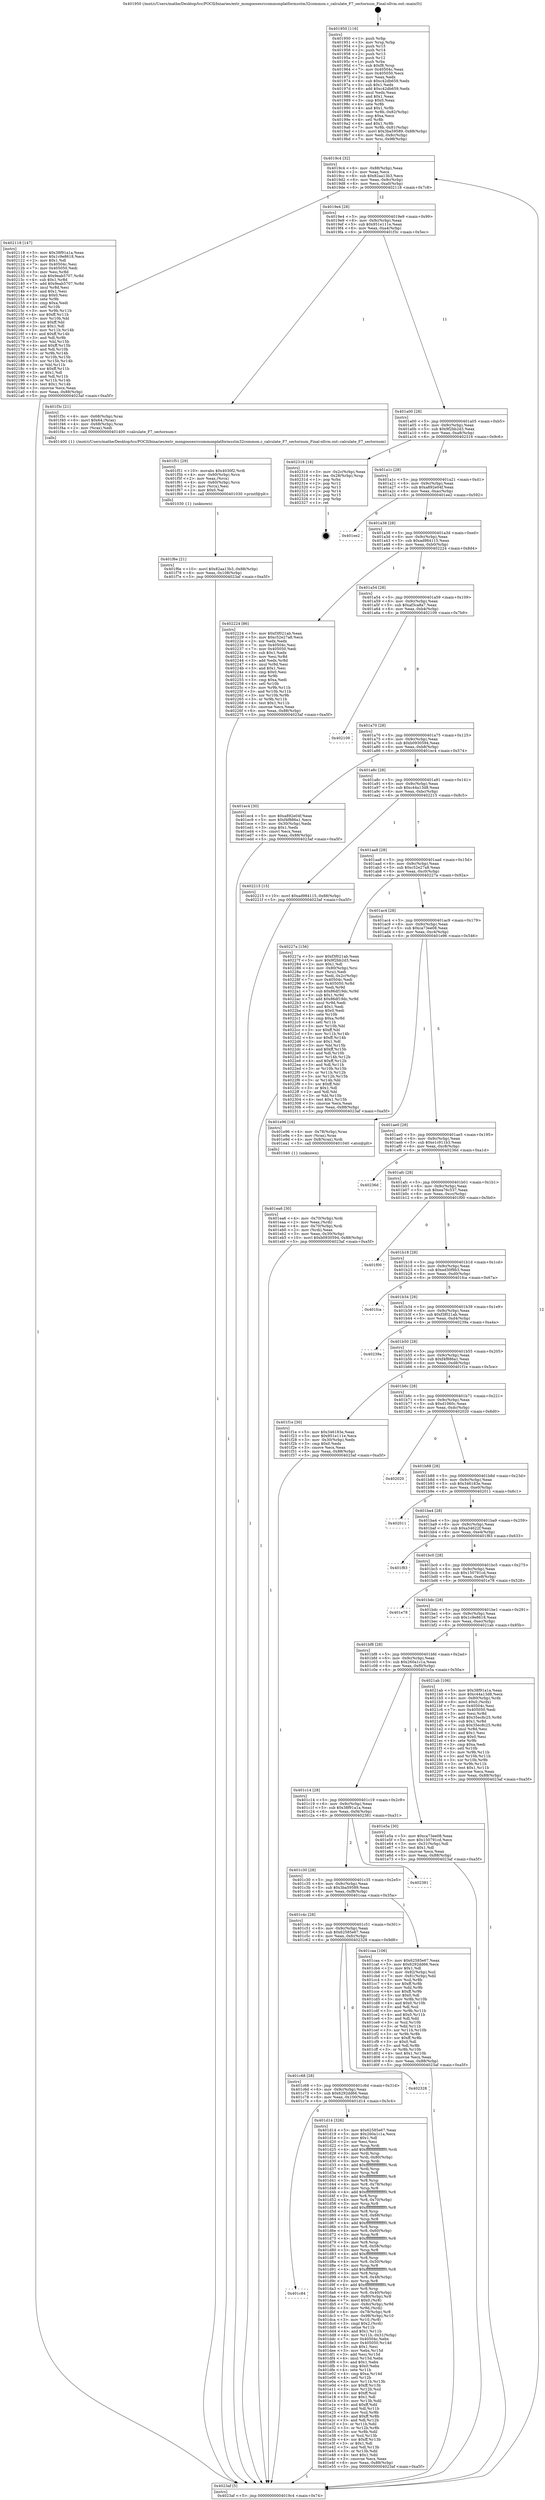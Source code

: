 digraph "0x401950" {
  label = "0x401950 (/mnt/c/Users/mathe/Desktop/tcc/POCII/binaries/extr_mongoosesrccommonplatformsstm32common.c_calculate_F7_sectornum_Final-ollvm.out::main(0))"
  labelloc = "t"
  node[shape=record]

  Entry [label="",width=0.3,height=0.3,shape=circle,fillcolor=black,style=filled]
  "0x4019c4" [label="{
     0x4019c4 [32]\l
     | [instrs]\l
     &nbsp;&nbsp;0x4019c4 \<+6\>: mov -0x88(%rbp),%eax\l
     &nbsp;&nbsp;0x4019ca \<+2\>: mov %eax,%ecx\l
     &nbsp;&nbsp;0x4019cc \<+6\>: sub $0x82aa13b3,%ecx\l
     &nbsp;&nbsp;0x4019d2 \<+6\>: mov %eax,-0x9c(%rbp)\l
     &nbsp;&nbsp;0x4019d8 \<+6\>: mov %ecx,-0xa0(%rbp)\l
     &nbsp;&nbsp;0x4019de \<+6\>: je 0000000000402118 \<main+0x7c8\>\l
  }"]
  "0x402118" [label="{
     0x402118 [147]\l
     | [instrs]\l
     &nbsp;&nbsp;0x402118 \<+5\>: mov $0x38f91a1a,%eax\l
     &nbsp;&nbsp;0x40211d \<+5\>: mov $0x1c9e8618,%ecx\l
     &nbsp;&nbsp;0x402122 \<+2\>: mov $0x1,%dl\l
     &nbsp;&nbsp;0x402124 \<+7\>: mov 0x40504c,%esi\l
     &nbsp;&nbsp;0x40212b \<+7\>: mov 0x405050,%edi\l
     &nbsp;&nbsp;0x402132 \<+3\>: mov %esi,%r8d\l
     &nbsp;&nbsp;0x402135 \<+7\>: sub $0x9eab5707,%r8d\l
     &nbsp;&nbsp;0x40213c \<+4\>: sub $0x1,%r8d\l
     &nbsp;&nbsp;0x402140 \<+7\>: add $0x9eab5707,%r8d\l
     &nbsp;&nbsp;0x402147 \<+4\>: imul %r8d,%esi\l
     &nbsp;&nbsp;0x40214b \<+3\>: and $0x1,%esi\l
     &nbsp;&nbsp;0x40214e \<+3\>: cmp $0x0,%esi\l
     &nbsp;&nbsp;0x402151 \<+4\>: sete %r9b\l
     &nbsp;&nbsp;0x402155 \<+3\>: cmp $0xa,%edi\l
     &nbsp;&nbsp;0x402158 \<+4\>: setl %r10b\l
     &nbsp;&nbsp;0x40215c \<+3\>: mov %r9b,%r11b\l
     &nbsp;&nbsp;0x40215f \<+4\>: xor $0xff,%r11b\l
     &nbsp;&nbsp;0x402163 \<+3\>: mov %r10b,%bl\l
     &nbsp;&nbsp;0x402166 \<+3\>: xor $0xff,%bl\l
     &nbsp;&nbsp;0x402169 \<+3\>: xor $0x1,%dl\l
     &nbsp;&nbsp;0x40216c \<+3\>: mov %r11b,%r14b\l
     &nbsp;&nbsp;0x40216f \<+4\>: and $0xff,%r14b\l
     &nbsp;&nbsp;0x402173 \<+3\>: and %dl,%r9b\l
     &nbsp;&nbsp;0x402176 \<+3\>: mov %bl,%r15b\l
     &nbsp;&nbsp;0x402179 \<+4\>: and $0xff,%r15b\l
     &nbsp;&nbsp;0x40217d \<+3\>: and %dl,%r10b\l
     &nbsp;&nbsp;0x402180 \<+3\>: or %r9b,%r14b\l
     &nbsp;&nbsp;0x402183 \<+3\>: or %r10b,%r15b\l
     &nbsp;&nbsp;0x402186 \<+3\>: xor %r15b,%r14b\l
     &nbsp;&nbsp;0x402189 \<+3\>: or %bl,%r11b\l
     &nbsp;&nbsp;0x40218c \<+4\>: xor $0xff,%r11b\l
     &nbsp;&nbsp;0x402190 \<+3\>: or $0x1,%dl\l
     &nbsp;&nbsp;0x402193 \<+3\>: and %dl,%r11b\l
     &nbsp;&nbsp;0x402196 \<+3\>: or %r11b,%r14b\l
     &nbsp;&nbsp;0x402199 \<+4\>: test $0x1,%r14b\l
     &nbsp;&nbsp;0x40219d \<+3\>: cmovne %ecx,%eax\l
     &nbsp;&nbsp;0x4021a0 \<+6\>: mov %eax,-0x88(%rbp)\l
     &nbsp;&nbsp;0x4021a6 \<+5\>: jmp 00000000004023af \<main+0xa5f\>\l
  }"]
  "0x4019e4" [label="{
     0x4019e4 [28]\l
     | [instrs]\l
     &nbsp;&nbsp;0x4019e4 \<+5\>: jmp 00000000004019e9 \<main+0x99\>\l
     &nbsp;&nbsp;0x4019e9 \<+6\>: mov -0x9c(%rbp),%eax\l
     &nbsp;&nbsp;0x4019ef \<+5\>: sub $0x951e111e,%eax\l
     &nbsp;&nbsp;0x4019f4 \<+6\>: mov %eax,-0xa4(%rbp)\l
     &nbsp;&nbsp;0x4019fa \<+6\>: je 0000000000401f3c \<main+0x5ec\>\l
  }"]
  Exit [label="",width=0.3,height=0.3,shape=circle,fillcolor=black,style=filled,peripheries=2]
  "0x401f3c" [label="{
     0x401f3c [21]\l
     | [instrs]\l
     &nbsp;&nbsp;0x401f3c \<+4\>: mov -0x68(%rbp),%rax\l
     &nbsp;&nbsp;0x401f40 \<+6\>: movl $0x64,(%rax)\l
     &nbsp;&nbsp;0x401f46 \<+4\>: mov -0x68(%rbp),%rax\l
     &nbsp;&nbsp;0x401f4a \<+2\>: mov (%rax),%edi\l
     &nbsp;&nbsp;0x401f4c \<+5\>: call 0000000000401400 \<calculate_F7_sectornum\>\l
     | [calls]\l
     &nbsp;&nbsp;0x401400 \{1\} (/mnt/c/Users/mathe/Desktop/tcc/POCII/binaries/extr_mongoosesrccommonplatformsstm32common.c_calculate_F7_sectornum_Final-ollvm.out::calculate_F7_sectornum)\l
  }"]
  "0x401a00" [label="{
     0x401a00 [28]\l
     | [instrs]\l
     &nbsp;&nbsp;0x401a00 \<+5\>: jmp 0000000000401a05 \<main+0xb5\>\l
     &nbsp;&nbsp;0x401a05 \<+6\>: mov -0x9c(%rbp),%eax\l
     &nbsp;&nbsp;0x401a0b \<+5\>: sub $0x9f2bb2d3,%eax\l
     &nbsp;&nbsp;0x401a10 \<+6\>: mov %eax,-0xa8(%rbp)\l
     &nbsp;&nbsp;0x401a16 \<+6\>: je 0000000000402316 \<main+0x9c6\>\l
  }"]
  "0x401f6e" [label="{
     0x401f6e [21]\l
     | [instrs]\l
     &nbsp;&nbsp;0x401f6e \<+10\>: movl $0x82aa13b3,-0x88(%rbp)\l
     &nbsp;&nbsp;0x401f78 \<+6\>: mov %eax,-0x108(%rbp)\l
     &nbsp;&nbsp;0x401f7e \<+5\>: jmp 00000000004023af \<main+0xa5f\>\l
  }"]
  "0x402316" [label="{
     0x402316 [18]\l
     | [instrs]\l
     &nbsp;&nbsp;0x402316 \<+3\>: mov -0x2c(%rbp),%eax\l
     &nbsp;&nbsp;0x402319 \<+4\>: lea -0x28(%rbp),%rsp\l
     &nbsp;&nbsp;0x40231d \<+1\>: pop %rbx\l
     &nbsp;&nbsp;0x40231e \<+2\>: pop %r12\l
     &nbsp;&nbsp;0x402320 \<+2\>: pop %r13\l
     &nbsp;&nbsp;0x402322 \<+2\>: pop %r14\l
     &nbsp;&nbsp;0x402324 \<+2\>: pop %r15\l
     &nbsp;&nbsp;0x402326 \<+1\>: pop %rbp\l
     &nbsp;&nbsp;0x402327 \<+1\>: ret\l
  }"]
  "0x401a1c" [label="{
     0x401a1c [28]\l
     | [instrs]\l
     &nbsp;&nbsp;0x401a1c \<+5\>: jmp 0000000000401a21 \<main+0xd1\>\l
     &nbsp;&nbsp;0x401a21 \<+6\>: mov -0x9c(%rbp),%eax\l
     &nbsp;&nbsp;0x401a27 \<+5\>: sub $0xa892e04f,%eax\l
     &nbsp;&nbsp;0x401a2c \<+6\>: mov %eax,-0xac(%rbp)\l
     &nbsp;&nbsp;0x401a32 \<+6\>: je 0000000000401ee2 \<main+0x592\>\l
  }"]
  "0x401f51" [label="{
     0x401f51 [29]\l
     | [instrs]\l
     &nbsp;&nbsp;0x401f51 \<+10\>: movabs $0x4030f2,%rdi\l
     &nbsp;&nbsp;0x401f5b \<+4\>: mov -0x60(%rbp),%rcx\l
     &nbsp;&nbsp;0x401f5f \<+2\>: mov %eax,(%rcx)\l
     &nbsp;&nbsp;0x401f61 \<+4\>: mov -0x60(%rbp),%rcx\l
     &nbsp;&nbsp;0x401f65 \<+2\>: mov (%rcx),%esi\l
     &nbsp;&nbsp;0x401f67 \<+2\>: mov $0x0,%al\l
     &nbsp;&nbsp;0x401f69 \<+5\>: call 0000000000401030 \<printf@plt\>\l
     | [calls]\l
     &nbsp;&nbsp;0x401030 \{1\} (unknown)\l
  }"]
  "0x401ee2" [label="{
     0x401ee2\l
  }", style=dashed]
  "0x401a38" [label="{
     0x401a38 [28]\l
     | [instrs]\l
     &nbsp;&nbsp;0x401a38 \<+5\>: jmp 0000000000401a3d \<main+0xed\>\l
     &nbsp;&nbsp;0x401a3d \<+6\>: mov -0x9c(%rbp),%eax\l
     &nbsp;&nbsp;0x401a43 \<+5\>: sub $0xad984115,%eax\l
     &nbsp;&nbsp;0x401a48 \<+6\>: mov %eax,-0xb0(%rbp)\l
     &nbsp;&nbsp;0x401a4e \<+6\>: je 0000000000402224 \<main+0x8d4\>\l
  }"]
  "0x401ea6" [label="{
     0x401ea6 [30]\l
     | [instrs]\l
     &nbsp;&nbsp;0x401ea6 \<+4\>: mov -0x70(%rbp),%rdi\l
     &nbsp;&nbsp;0x401eaa \<+2\>: mov %eax,(%rdi)\l
     &nbsp;&nbsp;0x401eac \<+4\>: mov -0x70(%rbp),%rdi\l
     &nbsp;&nbsp;0x401eb0 \<+2\>: mov (%rdi),%eax\l
     &nbsp;&nbsp;0x401eb2 \<+3\>: mov %eax,-0x30(%rbp)\l
     &nbsp;&nbsp;0x401eb5 \<+10\>: movl $0xb0930594,-0x88(%rbp)\l
     &nbsp;&nbsp;0x401ebf \<+5\>: jmp 00000000004023af \<main+0xa5f\>\l
  }"]
  "0x402224" [label="{
     0x402224 [86]\l
     | [instrs]\l
     &nbsp;&nbsp;0x402224 \<+5\>: mov $0xf3f021ab,%eax\l
     &nbsp;&nbsp;0x402229 \<+5\>: mov $0xc52e27a8,%ecx\l
     &nbsp;&nbsp;0x40222e \<+2\>: xor %edx,%edx\l
     &nbsp;&nbsp;0x402230 \<+7\>: mov 0x40504c,%esi\l
     &nbsp;&nbsp;0x402237 \<+7\>: mov 0x405050,%edi\l
     &nbsp;&nbsp;0x40223e \<+3\>: sub $0x1,%edx\l
     &nbsp;&nbsp;0x402241 \<+3\>: mov %esi,%r8d\l
     &nbsp;&nbsp;0x402244 \<+3\>: add %edx,%r8d\l
     &nbsp;&nbsp;0x402247 \<+4\>: imul %r8d,%esi\l
     &nbsp;&nbsp;0x40224b \<+3\>: and $0x1,%esi\l
     &nbsp;&nbsp;0x40224e \<+3\>: cmp $0x0,%esi\l
     &nbsp;&nbsp;0x402251 \<+4\>: sete %r9b\l
     &nbsp;&nbsp;0x402255 \<+3\>: cmp $0xa,%edi\l
     &nbsp;&nbsp;0x402258 \<+4\>: setl %r10b\l
     &nbsp;&nbsp;0x40225c \<+3\>: mov %r9b,%r11b\l
     &nbsp;&nbsp;0x40225f \<+3\>: and %r10b,%r11b\l
     &nbsp;&nbsp;0x402262 \<+3\>: xor %r10b,%r9b\l
     &nbsp;&nbsp;0x402265 \<+3\>: or %r9b,%r11b\l
     &nbsp;&nbsp;0x402268 \<+4\>: test $0x1,%r11b\l
     &nbsp;&nbsp;0x40226c \<+3\>: cmovne %ecx,%eax\l
     &nbsp;&nbsp;0x40226f \<+6\>: mov %eax,-0x88(%rbp)\l
     &nbsp;&nbsp;0x402275 \<+5\>: jmp 00000000004023af \<main+0xa5f\>\l
  }"]
  "0x401a54" [label="{
     0x401a54 [28]\l
     | [instrs]\l
     &nbsp;&nbsp;0x401a54 \<+5\>: jmp 0000000000401a59 \<main+0x109\>\l
     &nbsp;&nbsp;0x401a59 \<+6\>: mov -0x9c(%rbp),%eax\l
     &nbsp;&nbsp;0x401a5f \<+5\>: sub $0xaf3ca8a7,%eax\l
     &nbsp;&nbsp;0x401a64 \<+6\>: mov %eax,-0xb4(%rbp)\l
     &nbsp;&nbsp;0x401a6a \<+6\>: je 0000000000402109 \<main+0x7b9\>\l
  }"]
  "0x401c84" [label="{
     0x401c84\l
  }", style=dashed]
  "0x402109" [label="{
     0x402109\l
  }", style=dashed]
  "0x401a70" [label="{
     0x401a70 [28]\l
     | [instrs]\l
     &nbsp;&nbsp;0x401a70 \<+5\>: jmp 0000000000401a75 \<main+0x125\>\l
     &nbsp;&nbsp;0x401a75 \<+6\>: mov -0x9c(%rbp),%eax\l
     &nbsp;&nbsp;0x401a7b \<+5\>: sub $0xb0930594,%eax\l
     &nbsp;&nbsp;0x401a80 \<+6\>: mov %eax,-0xb8(%rbp)\l
     &nbsp;&nbsp;0x401a86 \<+6\>: je 0000000000401ec4 \<main+0x574\>\l
  }"]
  "0x401d14" [label="{
     0x401d14 [326]\l
     | [instrs]\l
     &nbsp;&nbsp;0x401d14 \<+5\>: mov $0x62585e67,%eax\l
     &nbsp;&nbsp;0x401d19 \<+5\>: mov $0x260a1c1a,%ecx\l
     &nbsp;&nbsp;0x401d1e \<+2\>: mov $0x1,%dl\l
     &nbsp;&nbsp;0x401d20 \<+2\>: xor %esi,%esi\l
     &nbsp;&nbsp;0x401d22 \<+3\>: mov %rsp,%rdi\l
     &nbsp;&nbsp;0x401d25 \<+4\>: add $0xfffffffffffffff0,%rdi\l
     &nbsp;&nbsp;0x401d29 \<+3\>: mov %rdi,%rsp\l
     &nbsp;&nbsp;0x401d2c \<+4\>: mov %rdi,-0x80(%rbp)\l
     &nbsp;&nbsp;0x401d30 \<+3\>: mov %rsp,%rdi\l
     &nbsp;&nbsp;0x401d33 \<+4\>: add $0xfffffffffffffff0,%rdi\l
     &nbsp;&nbsp;0x401d37 \<+3\>: mov %rdi,%rsp\l
     &nbsp;&nbsp;0x401d3a \<+3\>: mov %rsp,%r8\l
     &nbsp;&nbsp;0x401d3d \<+4\>: add $0xfffffffffffffff0,%r8\l
     &nbsp;&nbsp;0x401d41 \<+3\>: mov %r8,%rsp\l
     &nbsp;&nbsp;0x401d44 \<+4\>: mov %r8,-0x78(%rbp)\l
     &nbsp;&nbsp;0x401d48 \<+3\>: mov %rsp,%r8\l
     &nbsp;&nbsp;0x401d4b \<+4\>: add $0xfffffffffffffff0,%r8\l
     &nbsp;&nbsp;0x401d4f \<+3\>: mov %r8,%rsp\l
     &nbsp;&nbsp;0x401d52 \<+4\>: mov %r8,-0x70(%rbp)\l
     &nbsp;&nbsp;0x401d56 \<+3\>: mov %rsp,%r8\l
     &nbsp;&nbsp;0x401d59 \<+4\>: add $0xfffffffffffffff0,%r8\l
     &nbsp;&nbsp;0x401d5d \<+3\>: mov %r8,%rsp\l
     &nbsp;&nbsp;0x401d60 \<+4\>: mov %r8,-0x68(%rbp)\l
     &nbsp;&nbsp;0x401d64 \<+3\>: mov %rsp,%r8\l
     &nbsp;&nbsp;0x401d67 \<+4\>: add $0xfffffffffffffff0,%r8\l
     &nbsp;&nbsp;0x401d6b \<+3\>: mov %r8,%rsp\l
     &nbsp;&nbsp;0x401d6e \<+4\>: mov %r8,-0x60(%rbp)\l
     &nbsp;&nbsp;0x401d72 \<+3\>: mov %rsp,%r8\l
     &nbsp;&nbsp;0x401d75 \<+4\>: add $0xfffffffffffffff0,%r8\l
     &nbsp;&nbsp;0x401d79 \<+3\>: mov %r8,%rsp\l
     &nbsp;&nbsp;0x401d7c \<+4\>: mov %r8,-0x58(%rbp)\l
     &nbsp;&nbsp;0x401d80 \<+3\>: mov %rsp,%r8\l
     &nbsp;&nbsp;0x401d83 \<+4\>: add $0xfffffffffffffff0,%r8\l
     &nbsp;&nbsp;0x401d87 \<+3\>: mov %r8,%rsp\l
     &nbsp;&nbsp;0x401d8a \<+4\>: mov %r8,-0x50(%rbp)\l
     &nbsp;&nbsp;0x401d8e \<+3\>: mov %rsp,%r8\l
     &nbsp;&nbsp;0x401d91 \<+4\>: add $0xfffffffffffffff0,%r8\l
     &nbsp;&nbsp;0x401d95 \<+3\>: mov %r8,%rsp\l
     &nbsp;&nbsp;0x401d98 \<+4\>: mov %r8,-0x48(%rbp)\l
     &nbsp;&nbsp;0x401d9c \<+3\>: mov %rsp,%r8\l
     &nbsp;&nbsp;0x401d9f \<+4\>: add $0xfffffffffffffff0,%r8\l
     &nbsp;&nbsp;0x401da3 \<+3\>: mov %r8,%rsp\l
     &nbsp;&nbsp;0x401da6 \<+4\>: mov %r8,-0x40(%rbp)\l
     &nbsp;&nbsp;0x401daa \<+4\>: mov -0x80(%rbp),%r8\l
     &nbsp;&nbsp;0x401dae \<+7\>: movl $0x0,(%r8)\l
     &nbsp;&nbsp;0x401db5 \<+7\>: mov -0x8c(%rbp),%r9d\l
     &nbsp;&nbsp;0x401dbc \<+3\>: mov %r9d,(%rdi)\l
     &nbsp;&nbsp;0x401dbf \<+4\>: mov -0x78(%rbp),%r8\l
     &nbsp;&nbsp;0x401dc3 \<+7\>: mov -0x98(%rbp),%r10\l
     &nbsp;&nbsp;0x401dca \<+3\>: mov %r10,(%r8)\l
     &nbsp;&nbsp;0x401dcd \<+3\>: cmpl $0x2,(%rdi)\l
     &nbsp;&nbsp;0x401dd0 \<+4\>: setne %r11b\l
     &nbsp;&nbsp;0x401dd4 \<+4\>: and $0x1,%r11b\l
     &nbsp;&nbsp;0x401dd8 \<+4\>: mov %r11b,-0x31(%rbp)\l
     &nbsp;&nbsp;0x401ddc \<+7\>: mov 0x40504c,%ebx\l
     &nbsp;&nbsp;0x401de3 \<+8\>: mov 0x405050,%r14d\l
     &nbsp;&nbsp;0x401deb \<+3\>: sub $0x1,%esi\l
     &nbsp;&nbsp;0x401dee \<+3\>: mov %ebx,%r15d\l
     &nbsp;&nbsp;0x401df1 \<+3\>: add %esi,%r15d\l
     &nbsp;&nbsp;0x401df4 \<+4\>: imul %r15d,%ebx\l
     &nbsp;&nbsp;0x401df8 \<+3\>: and $0x1,%ebx\l
     &nbsp;&nbsp;0x401dfb \<+3\>: cmp $0x0,%ebx\l
     &nbsp;&nbsp;0x401dfe \<+4\>: sete %r11b\l
     &nbsp;&nbsp;0x401e02 \<+4\>: cmp $0xa,%r14d\l
     &nbsp;&nbsp;0x401e06 \<+4\>: setl %r12b\l
     &nbsp;&nbsp;0x401e0a \<+3\>: mov %r11b,%r13b\l
     &nbsp;&nbsp;0x401e0d \<+4\>: xor $0xff,%r13b\l
     &nbsp;&nbsp;0x401e11 \<+3\>: mov %r12b,%sil\l
     &nbsp;&nbsp;0x401e14 \<+4\>: xor $0xff,%sil\l
     &nbsp;&nbsp;0x401e18 \<+3\>: xor $0x1,%dl\l
     &nbsp;&nbsp;0x401e1b \<+3\>: mov %r13b,%dil\l
     &nbsp;&nbsp;0x401e1e \<+4\>: and $0xff,%dil\l
     &nbsp;&nbsp;0x401e22 \<+3\>: and %dl,%r11b\l
     &nbsp;&nbsp;0x401e25 \<+3\>: mov %sil,%r8b\l
     &nbsp;&nbsp;0x401e28 \<+4\>: and $0xff,%r8b\l
     &nbsp;&nbsp;0x401e2c \<+3\>: and %dl,%r12b\l
     &nbsp;&nbsp;0x401e2f \<+3\>: or %r11b,%dil\l
     &nbsp;&nbsp;0x401e32 \<+3\>: or %r12b,%r8b\l
     &nbsp;&nbsp;0x401e35 \<+3\>: xor %r8b,%dil\l
     &nbsp;&nbsp;0x401e38 \<+3\>: or %sil,%r13b\l
     &nbsp;&nbsp;0x401e3b \<+4\>: xor $0xff,%r13b\l
     &nbsp;&nbsp;0x401e3f \<+3\>: or $0x1,%dl\l
     &nbsp;&nbsp;0x401e42 \<+3\>: and %dl,%r13b\l
     &nbsp;&nbsp;0x401e45 \<+3\>: or %r13b,%dil\l
     &nbsp;&nbsp;0x401e48 \<+4\>: test $0x1,%dil\l
     &nbsp;&nbsp;0x401e4c \<+3\>: cmovne %ecx,%eax\l
     &nbsp;&nbsp;0x401e4f \<+6\>: mov %eax,-0x88(%rbp)\l
     &nbsp;&nbsp;0x401e55 \<+5\>: jmp 00000000004023af \<main+0xa5f\>\l
  }"]
  "0x401ec4" [label="{
     0x401ec4 [30]\l
     | [instrs]\l
     &nbsp;&nbsp;0x401ec4 \<+5\>: mov $0xa892e04f,%eax\l
     &nbsp;&nbsp;0x401ec9 \<+5\>: mov $0xf4f886a1,%ecx\l
     &nbsp;&nbsp;0x401ece \<+3\>: mov -0x30(%rbp),%edx\l
     &nbsp;&nbsp;0x401ed1 \<+3\>: cmp $0x1,%edx\l
     &nbsp;&nbsp;0x401ed4 \<+3\>: cmovl %ecx,%eax\l
     &nbsp;&nbsp;0x401ed7 \<+6\>: mov %eax,-0x88(%rbp)\l
     &nbsp;&nbsp;0x401edd \<+5\>: jmp 00000000004023af \<main+0xa5f\>\l
  }"]
  "0x401a8c" [label="{
     0x401a8c [28]\l
     | [instrs]\l
     &nbsp;&nbsp;0x401a8c \<+5\>: jmp 0000000000401a91 \<main+0x141\>\l
     &nbsp;&nbsp;0x401a91 \<+6\>: mov -0x9c(%rbp),%eax\l
     &nbsp;&nbsp;0x401a97 \<+5\>: sub $0xc44a13d8,%eax\l
     &nbsp;&nbsp;0x401a9c \<+6\>: mov %eax,-0xbc(%rbp)\l
     &nbsp;&nbsp;0x401aa2 \<+6\>: je 0000000000402215 \<main+0x8c5\>\l
  }"]
  "0x401c68" [label="{
     0x401c68 [28]\l
     | [instrs]\l
     &nbsp;&nbsp;0x401c68 \<+5\>: jmp 0000000000401c6d \<main+0x31d\>\l
     &nbsp;&nbsp;0x401c6d \<+6\>: mov -0x9c(%rbp),%eax\l
     &nbsp;&nbsp;0x401c73 \<+5\>: sub $0x6292dd66,%eax\l
     &nbsp;&nbsp;0x401c78 \<+6\>: mov %eax,-0x100(%rbp)\l
     &nbsp;&nbsp;0x401c7e \<+6\>: je 0000000000401d14 \<main+0x3c4\>\l
  }"]
  "0x402215" [label="{
     0x402215 [15]\l
     | [instrs]\l
     &nbsp;&nbsp;0x402215 \<+10\>: movl $0xad984115,-0x88(%rbp)\l
     &nbsp;&nbsp;0x40221f \<+5\>: jmp 00000000004023af \<main+0xa5f\>\l
  }"]
  "0x401aa8" [label="{
     0x401aa8 [28]\l
     | [instrs]\l
     &nbsp;&nbsp;0x401aa8 \<+5\>: jmp 0000000000401aad \<main+0x15d\>\l
     &nbsp;&nbsp;0x401aad \<+6\>: mov -0x9c(%rbp),%eax\l
     &nbsp;&nbsp;0x401ab3 \<+5\>: sub $0xc52e27a8,%eax\l
     &nbsp;&nbsp;0x401ab8 \<+6\>: mov %eax,-0xc0(%rbp)\l
     &nbsp;&nbsp;0x401abe \<+6\>: je 000000000040227a \<main+0x92a\>\l
  }"]
  "0x402328" [label="{
     0x402328\l
  }", style=dashed]
  "0x40227a" [label="{
     0x40227a [156]\l
     | [instrs]\l
     &nbsp;&nbsp;0x40227a \<+5\>: mov $0xf3f021ab,%eax\l
     &nbsp;&nbsp;0x40227f \<+5\>: mov $0x9f2bb2d3,%ecx\l
     &nbsp;&nbsp;0x402284 \<+2\>: mov $0x1,%dl\l
     &nbsp;&nbsp;0x402286 \<+4\>: mov -0x80(%rbp),%rsi\l
     &nbsp;&nbsp;0x40228a \<+2\>: mov (%rsi),%edi\l
     &nbsp;&nbsp;0x40228c \<+3\>: mov %edi,-0x2c(%rbp)\l
     &nbsp;&nbsp;0x40228f \<+7\>: mov 0x40504c,%edi\l
     &nbsp;&nbsp;0x402296 \<+8\>: mov 0x405050,%r8d\l
     &nbsp;&nbsp;0x40229e \<+3\>: mov %edi,%r9d\l
     &nbsp;&nbsp;0x4022a1 \<+7\>: sub $0x86df19dc,%r9d\l
     &nbsp;&nbsp;0x4022a8 \<+4\>: sub $0x1,%r9d\l
     &nbsp;&nbsp;0x4022ac \<+7\>: add $0x86df19dc,%r9d\l
     &nbsp;&nbsp;0x4022b3 \<+4\>: imul %r9d,%edi\l
     &nbsp;&nbsp;0x4022b7 \<+3\>: and $0x1,%edi\l
     &nbsp;&nbsp;0x4022ba \<+3\>: cmp $0x0,%edi\l
     &nbsp;&nbsp;0x4022bd \<+4\>: sete %r10b\l
     &nbsp;&nbsp;0x4022c1 \<+4\>: cmp $0xa,%r8d\l
     &nbsp;&nbsp;0x4022c5 \<+4\>: setl %r11b\l
     &nbsp;&nbsp;0x4022c9 \<+3\>: mov %r10b,%bl\l
     &nbsp;&nbsp;0x4022cc \<+3\>: xor $0xff,%bl\l
     &nbsp;&nbsp;0x4022cf \<+3\>: mov %r11b,%r14b\l
     &nbsp;&nbsp;0x4022d2 \<+4\>: xor $0xff,%r14b\l
     &nbsp;&nbsp;0x4022d6 \<+3\>: xor $0x1,%dl\l
     &nbsp;&nbsp;0x4022d9 \<+3\>: mov %bl,%r15b\l
     &nbsp;&nbsp;0x4022dc \<+4\>: and $0xff,%r15b\l
     &nbsp;&nbsp;0x4022e0 \<+3\>: and %dl,%r10b\l
     &nbsp;&nbsp;0x4022e3 \<+3\>: mov %r14b,%r12b\l
     &nbsp;&nbsp;0x4022e6 \<+4\>: and $0xff,%r12b\l
     &nbsp;&nbsp;0x4022ea \<+3\>: and %dl,%r11b\l
     &nbsp;&nbsp;0x4022ed \<+3\>: or %r10b,%r15b\l
     &nbsp;&nbsp;0x4022f0 \<+3\>: or %r11b,%r12b\l
     &nbsp;&nbsp;0x4022f3 \<+3\>: xor %r12b,%r15b\l
     &nbsp;&nbsp;0x4022f6 \<+3\>: or %r14b,%bl\l
     &nbsp;&nbsp;0x4022f9 \<+3\>: xor $0xff,%bl\l
     &nbsp;&nbsp;0x4022fc \<+3\>: or $0x1,%dl\l
     &nbsp;&nbsp;0x4022ff \<+2\>: and %dl,%bl\l
     &nbsp;&nbsp;0x402301 \<+3\>: or %bl,%r15b\l
     &nbsp;&nbsp;0x402304 \<+4\>: test $0x1,%r15b\l
     &nbsp;&nbsp;0x402308 \<+3\>: cmovne %ecx,%eax\l
     &nbsp;&nbsp;0x40230b \<+6\>: mov %eax,-0x88(%rbp)\l
     &nbsp;&nbsp;0x402311 \<+5\>: jmp 00000000004023af \<main+0xa5f\>\l
  }"]
  "0x401ac4" [label="{
     0x401ac4 [28]\l
     | [instrs]\l
     &nbsp;&nbsp;0x401ac4 \<+5\>: jmp 0000000000401ac9 \<main+0x179\>\l
     &nbsp;&nbsp;0x401ac9 \<+6\>: mov -0x9c(%rbp),%eax\l
     &nbsp;&nbsp;0x401acf \<+5\>: sub $0xca73ee08,%eax\l
     &nbsp;&nbsp;0x401ad4 \<+6\>: mov %eax,-0xc4(%rbp)\l
     &nbsp;&nbsp;0x401ada \<+6\>: je 0000000000401e96 \<main+0x546\>\l
  }"]
  "0x401950" [label="{
     0x401950 [116]\l
     | [instrs]\l
     &nbsp;&nbsp;0x401950 \<+1\>: push %rbp\l
     &nbsp;&nbsp;0x401951 \<+3\>: mov %rsp,%rbp\l
     &nbsp;&nbsp;0x401954 \<+2\>: push %r15\l
     &nbsp;&nbsp;0x401956 \<+2\>: push %r14\l
     &nbsp;&nbsp;0x401958 \<+2\>: push %r13\l
     &nbsp;&nbsp;0x40195a \<+2\>: push %r12\l
     &nbsp;&nbsp;0x40195c \<+1\>: push %rbx\l
     &nbsp;&nbsp;0x40195d \<+7\>: sub $0xf8,%rsp\l
     &nbsp;&nbsp;0x401964 \<+7\>: mov 0x40504c,%eax\l
     &nbsp;&nbsp;0x40196b \<+7\>: mov 0x405050,%ecx\l
     &nbsp;&nbsp;0x401972 \<+2\>: mov %eax,%edx\l
     &nbsp;&nbsp;0x401974 \<+6\>: sub $0xc42db659,%edx\l
     &nbsp;&nbsp;0x40197a \<+3\>: sub $0x1,%edx\l
     &nbsp;&nbsp;0x40197d \<+6\>: add $0xc42db659,%edx\l
     &nbsp;&nbsp;0x401983 \<+3\>: imul %edx,%eax\l
     &nbsp;&nbsp;0x401986 \<+3\>: and $0x1,%eax\l
     &nbsp;&nbsp;0x401989 \<+3\>: cmp $0x0,%eax\l
     &nbsp;&nbsp;0x40198c \<+4\>: sete %r8b\l
     &nbsp;&nbsp;0x401990 \<+4\>: and $0x1,%r8b\l
     &nbsp;&nbsp;0x401994 \<+7\>: mov %r8b,-0x82(%rbp)\l
     &nbsp;&nbsp;0x40199b \<+3\>: cmp $0xa,%ecx\l
     &nbsp;&nbsp;0x40199e \<+4\>: setl %r8b\l
     &nbsp;&nbsp;0x4019a2 \<+4\>: and $0x1,%r8b\l
     &nbsp;&nbsp;0x4019a6 \<+7\>: mov %r8b,-0x81(%rbp)\l
     &nbsp;&nbsp;0x4019ad \<+10\>: movl $0x3ba59589,-0x88(%rbp)\l
     &nbsp;&nbsp;0x4019b7 \<+6\>: mov %edi,-0x8c(%rbp)\l
     &nbsp;&nbsp;0x4019bd \<+7\>: mov %rsi,-0x98(%rbp)\l
  }"]
  "0x401e96" [label="{
     0x401e96 [16]\l
     | [instrs]\l
     &nbsp;&nbsp;0x401e96 \<+4\>: mov -0x78(%rbp),%rax\l
     &nbsp;&nbsp;0x401e9a \<+3\>: mov (%rax),%rax\l
     &nbsp;&nbsp;0x401e9d \<+4\>: mov 0x8(%rax),%rdi\l
     &nbsp;&nbsp;0x401ea1 \<+5\>: call 0000000000401040 \<atoi@plt\>\l
     | [calls]\l
     &nbsp;&nbsp;0x401040 \{1\} (unknown)\l
  }"]
  "0x401ae0" [label="{
     0x401ae0 [28]\l
     | [instrs]\l
     &nbsp;&nbsp;0x401ae0 \<+5\>: jmp 0000000000401ae5 \<main+0x195\>\l
     &nbsp;&nbsp;0x401ae5 \<+6\>: mov -0x9c(%rbp),%eax\l
     &nbsp;&nbsp;0x401aeb \<+5\>: sub $0xe1c911b3,%eax\l
     &nbsp;&nbsp;0x401af0 \<+6\>: mov %eax,-0xc8(%rbp)\l
     &nbsp;&nbsp;0x401af6 \<+6\>: je 000000000040236d \<main+0xa1d\>\l
  }"]
  "0x4023af" [label="{
     0x4023af [5]\l
     | [instrs]\l
     &nbsp;&nbsp;0x4023af \<+5\>: jmp 00000000004019c4 \<main+0x74\>\l
  }"]
  "0x40236d" [label="{
     0x40236d\l
  }", style=dashed]
  "0x401afc" [label="{
     0x401afc [28]\l
     | [instrs]\l
     &nbsp;&nbsp;0x401afc \<+5\>: jmp 0000000000401b01 \<main+0x1b1\>\l
     &nbsp;&nbsp;0x401b01 \<+6\>: mov -0x9c(%rbp),%eax\l
     &nbsp;&nbsp;0x401b07 \<+5\>: sub $0xea76c537,%eax\l
     &nbsp;&nbsp;0x401b0c \<+6\>: mov %eax,-0xcc(%rbp)\l
     &nbsp;&nbsp;0x401b12 \<+6\>: je 0000000000401f00 \<main+0x5b0\>\l
  }"]
  "0x401c4c" [label="{
     0x401c4c [28]\l
     | [instrs]\l
     &nbsp;&nbsp;0x401c4c \<+5\>: jmp 0000000000401c51 \<main+0x301\>\l
     &nbsp;&nbsp;0x401c51 \<+6\>: mov -0x9c(%rbp),%eax\l
     &nbsp;&nbsp;0x401c57 \<+5\>: sub $0x62585e67,%eax\l
     &nbsp;&nbsp;0x401c5c \<+6\>: mov %eax,-0xfc(%rbp)\l
     &nbsp;&nbsp;0x401c62 \<+6\>: je 0000000000402328 \<main+0x9d8\>\l
  }"]
  "0x401f00" [label="{
     0x401f00\l
  }", style=dashed]
  "0x401b18" [label="{
     0x401b18 [28]\l
     | [instrs]\l
     &nbsp;&nbsp;0x401b18 \<+5\>: jmp 0000000000401b1d \<main+0x1cd\>\l
     &nbsp;&nbsp;0x401b1d \<+6\>: mov -0x9c(%rbp),%eax\l
     &nbsp;&nbsp;0x401b23 \<+5\>: sub $0xed30f9b3,%eax\l
     &nbsp;&nbsp;0x401b28 \<+6\>: mov %eax,-0xd0(%rbp)\l
     &nbsp;&nbsp;0x401b2e \<+6\>: je 0000000000401fca \<main+0x67a\>\l
  }"]
  "0x401caa" [label="{
     0x401caa [106]\l
     | [instrs]\l
     &nbsp;&nbsp;0x401caa \<+5\>: mov $0x62585e67,%eax\l
     &nbsp;&nbsp;0x401caf \<+5\>: mov $0x6292dd66,%ecx\l
     &nbsp;&nbsp;0x401cb4 \<+2\>: mov $0x1,%dl\l
     &nbsp;&nbsp;0x401cb6 \<+7\>: mov -0x82(%rbp),%sil\l
     &nbsp;&nbsp;0x401cbd \<+7\>: mov -0x81(%rbp),%dil\l
     &nbsp;&nbsp;0x401cc4 \<+3\>: mov %sil,%r8b\l
     &nbsp;&nbsp;0x401cc7 \<+4\>: xor $0xff,%r8b\l
     &nbsp;&nbsp;0x401ccb \<+3\>: mov %dil,%r9b\l
     &nbsp;&nbsp;0x401cce \<+4\>: xor $0xff,%r9b\l
     &nbsp;&nbsp;0x401cd2 \<+3\>: xor $0x0,%dl\l
     &nbsp;&nbsp;0x401cd5 \<+3\>: mov %r8b,%r10b\l
     &nbsp;&nbsp;0x401cd8 \<+4\>: and $0x0,%r10b\l
     &nbsp;&nbsp;0x401cdc \<+3\>: and %dl,%sil\l
     &nbsp;&nbsp;0x401cdf \<+3\>: mov %r9b,%r11b\l
     &nbsp;&nbsp;0x401ce2 \<+4\>: and $0x0,%r11b\l
     &nbsp;&nbsp;0x401ce6 \<+3\>: and %dl,%dil\l
     &nbsp;&nbsp;0x401ce9 \<+3\>: or %sil,%r10b\l
     &nbsp;&nbsp;0x401cec \<+3\>: or %dil,%r11b\l
     &nbsp;&nbsp;0x401cef \<+3\>: xor %r11b,%r10b\l
     &nbsp;&nbsp;0x401cf2 \<+3\>: or %r9b,%r8b\l
     &nbsp;&nbsp;0x401cf5 \<+4\>: xor $0xff,%r8b\l
     &nbsp;&nbsp;0x401cf9 \<+3\>: or $0x0,%dl\l
     &nbsp;&nbsp;0x401cfc \<+3\>: and %dl,%r8b\l
     &nbsp;&nbsp;0x401cff \<+3\>: or %r8b,%r10b\l
     &nbsp;&nbsp;0x401d02 \<+4\>: test $0x1,%r10b\l
     &nbsp;&nbsp;0x401d06 \<+3\>: cmovne %ecx,%eax\l
     &nbsp;&nbsp;0x401d09 \<+6\>: mov %eax,-0x88(%rbp)\l
     &nbsp;&nbsp;0x401d0f \<+5\>: jmp 00000000004023af \<main+0xa5f\>\l
  }"]
  "0x401fca" [label="{
     0x401fca\l
  }", style=dashed]
  "0x401b34" [label="{
     0x401b34 [28]\l
     | [instrs]\l
     &nbsp;&nbsp;0x401b34 \<+5\>: jmp 0000000000401b39 \<main+0x1e9\>\l
     &nbsp;&nbsp;0x401b39 \<+6\>: mov -0x9c(%rbp),%eax\l
     &nbsp;&nbsp;0x401b3f \<+5\>: sub $0xf3f021ab,%eax\l
     &nbsp;&nbsp;0x401b44 \<+6\>: mov %eax,-0xd4(%rbp)\l
     &nbsp;&nbsp;0x401b4a \<+6\>: je 000000000040239a \<main+0xa4a\>\l
  }"]
  "0x401c30" [label="{
     0x401c30 [28]\l
     | [instrs]\l
     &nbsp;&nbsp;0x401c30 \<+5\>: jmp 0000000000401c35 \<main+0x2e5\>\l
     &nbsp;&nbsp;0x401c35 \<+6\>: mov -0x9c(%rbp),%eax\l
     &nbsp;&nbsp;0x401c3b \<+5\>: sub $0x3ba59589,%eax\l
     &nbsp;&nbsp;0x401c40 \<+6\>: mov %eax,-0xf8(%rbp)\l
     &nbsp;&nbsp;0x401c46 \<+6\>: je 0000000000401caa \<main+0x35a\>\l
  }"]
  "0x40239a" [label="{
     0x40239a\l
  }", style=dashed]
  "0x401b50" [label="{
     0x401b50 [28]\l
     | [instrs]\l
     &nbsp;&nbsp;0x401b50 \<+5\>: jmp 0000000000401b55 \<main+0x205\>\l
     &nbsp;&nbsp;0x401b55 \<+6\>: mov -0x9c(%rbp),%eax\l
     &nbsp;&nbsp;0x401b5b \<+5\>: sub $0xf4f886a1,%eax\l
     &nbsp;&nbsp;0x401b60 \<+6\>: mov %eax,-0xd8(%rbp)\l
     &nbsp;&nbsp;0x401b66 \<+6\>: je 0000000000401f1e \<main+0x5ce\>\l
  }"]
  "0x402381" [label="{
     0x402381\l
  }", style=dashed]
  "0x401f1e" [label="{
     0x401f1e [30]\l
     | [instrs]\l
     &nbsp;&nbsp;0x401f1e \<+5\>: mov $0x346183e,%eax\l
     &nbsp;&nbsp;0x401f23 \<+5\>: mov $0x951e111e,%ecx\l
     &nbsp;&nbsp;0x401f28 \<+3\>: mov -0x30(%rbp),%edx\l
     &nbsp;&nbsp;0x401f2b \<+3\>: cmp $0x0,%edx\l
     &nbsp;&nbsp;0x401f2e \<+3\>: cmove %ecx,%eax\l
     &nbsp;&nbsp;0x401f31 \<+6\>: mov %eax,-0x88(%rbp)\l
     &nbsp;&nbsp;0x401f37 \<+5\>: jmp 00000000004023af \<main+0xa5f\>\l
  }"]
  "0x401b6c" [label="{
     0x401b6c [28]\l
     | [instrs]\l
     &nbsp;&nbsp;0x401b6c \<+5\>: jmp 0000000000401b71 \<main+0x221\>\l
     &nbsp;&nbsp;0x401b71 \<+6\>: mov -0x9c(%rbp),%eax\l
     &nbsp;&nbsp;0x401b77 \<+5\>: sub $0xd1060c,%eax\l
     &nbsp;&nbsp;0x401b7c \<+6\>: mov %eax,-0xdc(%rbp)\l
     &nbsp;&nbsp;0x401b82 \<+6\>: je 0000000000402020 \<main+0x6d0\>\l
  }"]
  "0x401c14" [label="{
     0x401c14 [28]\l
     | [instrs]\l
     &nbsp;&nbsp;0x401c14 \<+5\>: jmp 0000000000401c19 \<main+0x2c9\>\l
     &nbsp;&nbsp;0x401c19 \<+6\>: mov -0x9c(%rbp),%eax\l
     &nbsp;&nbsp;0x401c1f \<+5\>: sub $0x38f91a1a,%eax\l
     &nbsp;&nbsp;0x401c24 \<+6\>: mov %eax,-0xf4(%rbp)\l
     &nbsp;&nbsp;0x401c2a \<+6\>: je 0000000000402381 \<main+0xa31\>\l
  }"]
  "0x402020" [label="{
     0x402020\l
  }", style=dashed]
  "0x401b88" [label="{
     0x401b88 [28]\l
     | [instrs]\l
     &nbsp;&nbsp;0x401b88 \<+5\>: jmp 0000000000401b8d \<main+0x23d\>\l
     &nbsp;&nbsp;0x401b8d \<+6\>: mov -0x9c(%rbp),%eax\l
     &nbsp;&nbsp;0x401b93 \<+5\>: sub $0x346183e,%eax\l
     &nbsp;&nbsp;0x401b98 \<+6\>: mov %eax,-0xe0(%rbp)\l
     &nbsp;&nbsp;0x401b9e \<+6\>: je 0000000000402011 \<main+0x6c1\>\l
  }"]
  "0x401e5a" [label="{
     0x401e5a [30]\l
     | [instrs]\l
     &nbsp;&nbsp;0x401e5a \<+5\>: mov $0xca73ee08,%eax\l
     &nbsp;&nbsp;0x401e5f \<+5\>: mov $0x150791cd,%ecx\l
     &nbsp;&nbsp;0x401e64 \<+3\>: mov -0x31(%rbp),%dl\l
     &nbsp;&nbsp;0x401e67 \<+3\>: test $0x1,%dl\l
     &nbsp;&nbsp;0x401e6a \<+3\>: cmovne %ecx,%eax\l
     &nbsp;&nbsp;0x401e6d \<+6\>: mov %eax,-0x88(%rbp)\l
     &nbsp;&nbsp;0x401e73 \<+5\>: jmp 00000000004023af \<main+0xa5f\>\l
  }"]
  "0x402011" [label="{
     0x402011\l
  }", style=dashed]
  "0x401ba4" [label="{
     0x401ba4 [28]\l
     | [instrs]\l
     &nbsp;&nbsp;0x401ba4 \<+5\>: jmp 0000000000401ba9 \<main+0x259\>\l
     &nbsp;&nbsp;0x401ba9 \<+6\>: mov -0x9c(%rbp),%eax\l
     &nbsp;&nbsp;0x401baf \<+5\>: sub $0xa34622f,%eax\l
     &nbsp;&nbsp;0x401bb4 \<+6\>: mov %eax,-0xe4(%rbp)\l
     &nbsp;&nbsp;0x401bba \<+6\>: je 0000000000401f83 \<main+0x633\>\l
  }"]
  "0x401bf8" [label="{
     0x401bf8 [28]\l
     | [instrs]\l
     &nbsp;&nbsp;0x401bf8 \<+5\>: jmp 0000000000401bfd \<main+0x2ad\>\l
     &nbsp;&nbsp;0x401bfd \<+6\>: mov -0x9c(%rbp),%eax\l
     &nbsp;&nbsp;0x401c03 \<+5\>: sub $0x260a1c1a,%eax\l
     &nbsp;&nbsp;0x401c08 \<+6\>: mov %eax,-0xf0(%rbp)\l
     &nbsp;&nbsp;0x401c0e \<+6\>: je 0000000000401e5a \<main+0x50a\>\l
  }"]
  "0x401f83" [label="{
     0x401f83\l
  }", style=dashed]
  "0x401bc0" [label="{
     0x401bc0 [28]\l
     | [instrs]\l
     &nbsp;&nbsp;0x401bc0 \<+5\>: jmp 0000000000401bc5 \<main+0x275\>\l
     &nbsp;&nbsp;0x401bc5 \<+6\>: mov -0x9c(%rbp),%eax\l
     &nbsp;&nbsp;0x401bcb \<+5\>: sub $0x150791cd,%eax\l
     &nbsp;&nbsp;0x401bd0 \<+6\>: mov %eax,-0xe8(%rbp)\l
     &nbsp;&nbsp;0x401bd6 \<+6\>: je 0000000000401e78 \<main+0x528\>\l
  }"]
  "0x4021ab" [label="{
     0x4021ab [106]\l
     | [instrs]\l
     &nbsp;&nbsp;0x4021ab \<+5\>: mov $0x38f91a1a,%eax\l
     &nbsp;&nbsp;0x4021b0 \<+5\>: mov $0xc44a13d8,%ecx\l
     &nbsp;&nbsp;0x4021b5 \<+4\>: mov -0x80(%rbp),%rdx\l
     &nbsp;&nbsp;0x4021b9 \<+6\>: movl $0x0,(%rdx)\l
     &nbsp;&nbsp;0x4021bf \<+7\>: mov 0x40504c,%esi\l
     &nbsp;&nbsp;0x4021c6 \<+7\>: mov 0x405050,%edi\l
     &nbsp;&nbsp;0x4021cd \<+3\>: mov %esi,%r8d\l
     &nbsp;&nbsp;0x4021d0 \<+7\>: add $0x35ec8c25,%r8d\l
     &nbsp;&nbsp;0x4021d7 \<+4\>: sub $0x1,%r8d\l
     &nbsp;&nbsp;0x4021db \<+7\>: sub $0x35ec8c25,%r8d\l
     &nbsp;&nbsp;0x4021e2 \<+4\>: imul %r8d,%esi\l
     &nbsp;&nbsp;0x4021e6 \<+3\>: and $0x1,%esi\l
     &nbsp;&nbsp;0x4021e9 \<+3\>: cmp $0x0,%esi\l
     &nbsp;&nbsp;0x4021ec \<+4\>: sete %r9b\l
     &nbsp;&nbsp;0x4021f0 \<+3\>: cmp $0xa,%edi\l
     &nbsp;&nbsp;0x4021f3 \<+4\>: setl %r10b\l
     &nbsp;&nbsp;0x4021f7 \<+3\>: mov %r9b,%r11b\l
     &nbsp;&nbsp;0x4021fa \<+3\>: and %r10b,%r11b\l
     &nbsp;&nbsp;0x4021fd \<+3\>: xor %r10b,%r9b\l
     &nbsp;&nbsp;0x402200 \<+3\>: or %r9b,%r11b\l
     &nbsp;&nbsp;0x402203 \<+4\>: test $0x1,%r11b\l
     &nbsp;&nbsp;0x402207 \<+3\>: cmovne %ecx,%eax\l
     &nbsp;&nbsp;0x40220a \<+6\>: mov %eax,-0x88(%rbp)\l
     &nbsp;&nbsp;0x402210 \<+5\>: jmp 00000000004023af \<main+0xa5f\>\l
  }"]
  "0x401e78" [label="{
     0x401e78\l
  }", style=dashed]
  "0x401bdc" [label="{
     0x401bdc [28]\l
     | [instrs]\l
     &nbsp;&nbsp;0x401bdc \<+5\>: jmp 0000000000401be1 \<main+0x291\>\l
     &nbsp;&nbsp;0x401be1 \<+6\>: mov -0x9c(%rbp),%eax\l
     &nbsp;&nbsp;0x401be7 \<+5\>: sub $0x1c9e8618,%eax\l
     &nbsp;&nbsp;0x401bec \<+6\>: mov %eax,-0xec(%rbp)\l
     &nbsp;&nbsp;0x401bf2 \<+6\>: je 00000000004021ab \<main+0x85b\>\l
  }"]
  Entry -> "0x401950" [label=" 1"]
  "0x4019c4" -> "0x402118" [label=" 1"]
  "0x4019c4" -> "0x4019e4" [label=" 12"]
  "0x402316" -> Exit [label=" 1"]
  "0x4019e4" -> "0x401f3c" [label=" 1"]
  "0x4019e4" -> "0x401a00" [label=" 11"]
  "0x40227a" -> "0x4023af" [label=" 1"]
  "0x401a00" -> "0x402316" [label=" 1"]
  "0x401a00" -> "0x401a1c" [label=" 10"]
  "0x402224" -> "0x4023af" [label=" 1"]
  "0x401a1c" -> "0x401ee2" [label=" 0"]
  "0x401a1c" -> "0x401a38" [label=" 10"]
  "0x402215" -> "0x4023af" [label=" 1"]
  "0x401a38" -> "0x402224" [label=" 1"]
  "0x401a38" -> "0x401a54" [label=" 9"]
  "0x4021ab" -> "0x4023af" [label=" 1"]
  "0x401a54" -> "0x402109" [label=" 0"]
  "0x401a54" -> "0x401a70" [label=" 9"]
  "0x401f6e" -> "0x4023af" [label=" 1"]
  "0x401a70" -> "0x401ec4" [label=" 1"]
  "0x401a70" -> "0x401a8c" [label=" 8"]
  "0x401f51" -> "0x401f6e" [label=" 1"]
  "0x401a8c" -> "0x402215" [label=" 1"]
  "0x401a8c" -> "0x401aa8" [label=" 7"]
  "0x401f1e" -> "0x4023af" [label=" 1"]
  "0x401aa8" -> "0x40227a" [label=" 1"]
  "0x401aa8" -> "0x401ac4" [label=" 6"]
  "0x401ec4" -> "0x4023af" [label=" 1"]
  "0x401ac4" -> "0x401e96" [label=" 1"]
  "0x401ac4" -> "0x401ae0" [label=" 5"]
  "0x401e96" -> "0x401ea6" [label=" 1"]
  "0x401ae0" -> "0x40236d" [label=" 0"]
  "0x401ae0" -> "0x401afc" [label=" 5"]
  "0x401e5a" -> "0x4023af" [label=" 1"]
  "0x401afc" -> "0x401f00" [label=" 0"]
  "0x401afc" -> "0x401b18" [label=" 5"]
  "0x401d14" -> "0x4023af" [label=" 1"]
  "0x401b18" -> "0x401fca" [label=" 0"]
  "0x401b18" -> "0x401b34" [label=" 5"]
  "0x402118" -> "0x4023af" [label=" 1"]
  "0x401b34" -> "0x40239a" [label=" 0"]
  "0x401b34" -> "0x401b50" [label=" 5"]
  "0x401c68" -> "0x401d14" [label=" 1"]
  "0x401b50" -> "0x401f1e" [label=" 1"]
  "0x401b50" -> "0x401b6c" [label=" 4"]
  "0x401f3c" -> "0x401f51" [label=" 1"]
  "0x401b6c" -> "0x402020" [label=" 0"]
  "0x401b6c" -> "0x401b88" [label=" 4"]
  "0x401c4c" -> "0x402328" [label=" 0"]
  "0x401b88" -> "0x402011" [label=" 0"]
  "0x401b88" -> "0x401ba4" [label=" 4"]
  "0x401ea6" -> "0x4023af" [label=" 1"]
  "0x401ba4" -> "0x401f83" [label=" 0"]
  "0x401ba4" -> "0x401bc0" [label=" 4"]
  "0x401950" -> "0x4019c4" [label=" 1"]
  "0x401bc0" -> "0x401e78" [label=" 0"]
  "0x401bc0" -> "0x401bdc" [label=" 4"]
  "0x401caa" -> "0x4023af" [label=" 1"]
  "0x401bdc" -> "0x4021ab" [label=" 1"]
  "0x401bdc" -> "0x401bf8" [label=" 3"]
  "0x4023af" -> "0x4019c4" [label=" 12"]
  "0x401bf8" -> "0x401e5a" [label=" 1"]
  "0x401bf8" -> "0x401c14" [label=" 2"]
  "0x401c4c" -> "0x401c68" [label=" 1"]
  "0x401c14" -> "0x402381" [label=" 0"]
  "0x401c14" -> "0x401c30" [label=" 2"]
  "0x401c68" -> "0x401c84" [label=" 0"]
  "0x401c30" -> "0x401caa" [label=" 1"]
  "0x401c30" -> "0x401c4c" [label=" 1"]
}
